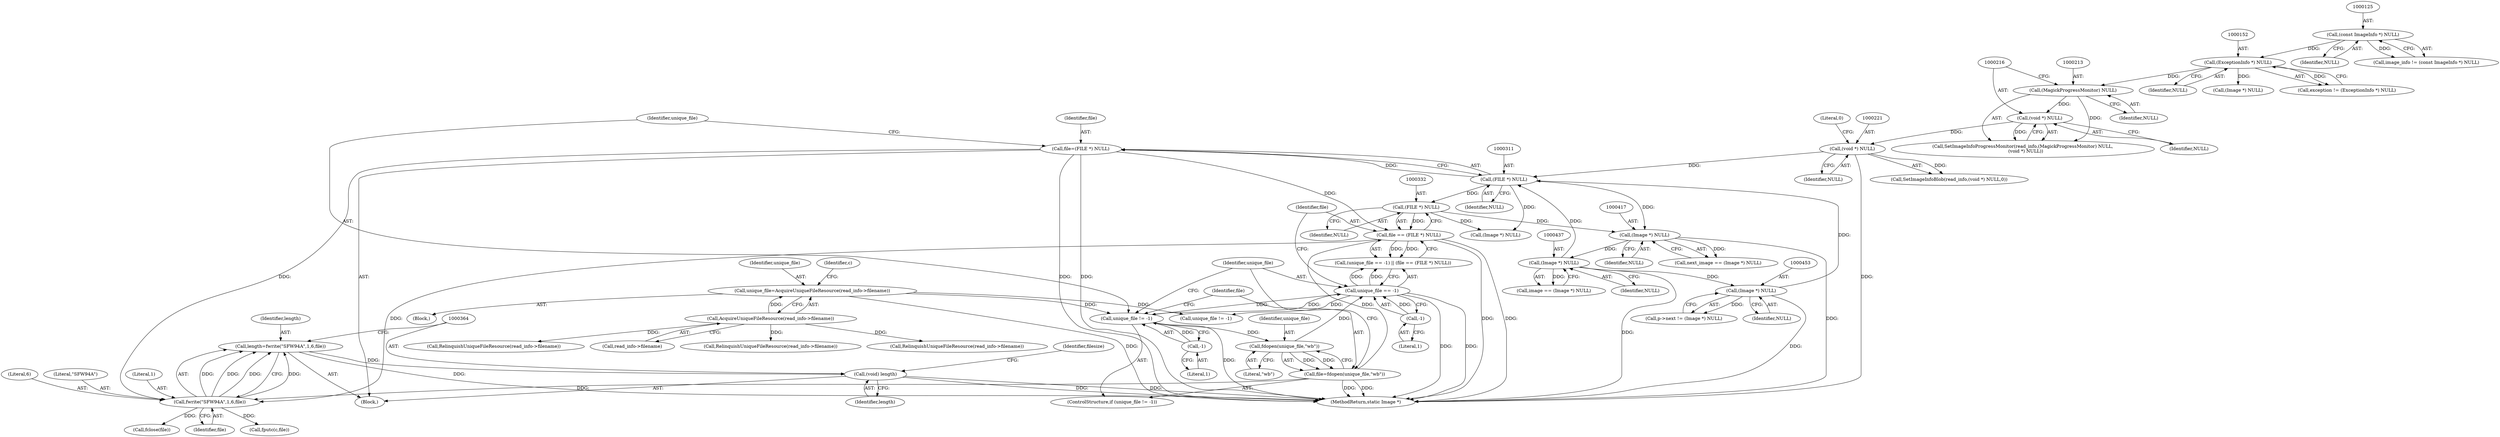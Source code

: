 digraph "0_ImageMagick_ecc03a2518c2b7dd375fde3a040fdae0bdf6a521@API" {
"1000356" [label="(Call,length=fwrite(\"SFW94A\",1,6,file))"];
"1000358" [label="(Call,fwrite(\"SFW94A\",1,6,file))"];
"1000308" [label="(Call,file=(FILE *) NULL)"];
"1000310" [label="(Call,(FILE *) NULL)"];
"1000436" [label="(Call,(Image *) NULL)"];
"1000416" [label="(Call,(Image *) NULL)"];
"1000331" [label="(Call,(FILE *) NULL)"];
"1000220" [label="(Call,(void *) NULL)"];
"1000215" [label="(Call,(void *) NULL)"];
"1000212" [label="(Call,(MagickProgressMonitor) NULL)"];
"1000151" [label="(Call,(ExceptionInfo *) NULL)"];
"1000124" [label="(Call,(const ImageInfo *) NULL)"];
"1000452" [label="(Call,(Image *) NULL)"];
"1000318" [label="(Call,file=fdopen(unique_file,\"wb\"))"];
"1000320" [label="(Call,fdopen(unique_file,\"wb\"))"];
"1000314" [label="(Call,unique_file != -1)"];
"1000325" [label="(Call,unique_file == -1)"];
"1000327" [label="(Call,-1)"];
"1000224" [label="(Call,unique_file=AcquireUniqueFileResource(read_info->filename))"];
"1000226" [label="(Call,AcquireUniqueFileResource(read_info->filename))"];
"1000316" [label="(Call,-1)"];
"1000329" [label="(Call,file == (FILE *) NULL)"];
"1000363" [label="(Call,(void) length)"];
"1000224" [label="(Call,unique_file=AcquireUniqueFileResource(read_info->filename))"];
"1000361" [label="(Literal,6)"];
"1000227" [label="(Call,read_info->filename)"];
"1000330" [label="(Identifier,file)"];
"1000124" [label="(Call,(const ImageInfo *) NULL)"];
"1000452" [label="(Call,(Image *) NULL)"];
"1000438" [label="(Identifier,NULL)"];
"1000226" [label="(Call,AcquireUniqueFileResource(read_info->filename))"];
"1000359" [label="(Literal,\"SFW94A\")"];
"1000321" [label="(Identifier,unique_file)"];
"1000329" [label="(Call,file == (FILE *) NULL)"];
"1000220" [label="(Call,(void *) NULL)"];
"1000524" [label="(Call,RelinquishUniqueFileResource(read_info->filename))"];
"1000436" [label="(Call,(Image *) NULL)"];
"1000218" [label="(Call,SetImageInfoBlob(read_info,(void *) NULL,0))"];
"1000454" [label="(Identifier,NULL)"];
"1000313" [label="(ControlStructure,if (unique_file != -1))"];
"1000324" [label="(Call,(unique_file == -1) || (file == (FILE *) NULL))"];
"1000210" [label="(Call,SetImageInfoProgressMonitor(read_info,(MagickProgressMonitor) NULL,\n    (void *) NULL))"];
"1000309" [label="(Identifier,file)"];
"1000416" [label="(Call,(Image *) NULL)"];
"1000320" [label="(Call,fdopen(unique_file,\"wb\"))"];
"1000367" [label="(Identifier,filesize)"];
"1000406" [label="(Call,fclose(file))"];
"1000314" [label="(Call,unique_file != -1)"];
"1000212" [label="(Call,(MagickProgressMonitor) NULL)"];
"1000333" [label="(Identifier,NULL)"];
"1000514" [label="(Call,unique_file != -1)"];
"1000337" [label="(Call,RelinquishUniqueFileResource(read_info->filename))"];
"1000357" [label="(Identifier,length)"];
"1000315" [label="(Identifier,unique_file)"];
"1000418" [label="(Identifier,NULL)"];
"1000217" [label="(Identifier,NULL)"];
"1000214" [label="(Identifier,NULL)"];
"1000327" [label="(Call,-1)"];
"1000234" [label="(Identifier,c)"];
"1000126" [label="(Identifier,NULL)"];
"1000365" [label="(Identifier,length)"];
"1000566" [label="(MethodReturn,static Image *)"];
"1000328" [label="(Literal,1)"];
"1000363" [label="(Call,(void) length)"];
"1000318" [label="(Call,file=fdopen(unique_file,\"wb\"))"];
"1000317" [label="(Literal,1)"];
"1000301" [label="(Call,RelinquishUniqueFileResource(read_info->filename))"];
"1000106" [label="(Block,)"];
"1000356" [label="(Call,length=fwrite(\"SFW94A\",1,6,file))"];
"1000358" [label="(Call,fwrite(\"SFW94A\",1,6,file))"];
"1000231" [label="(Block,)"];
"1000326" [label="(Identifier,unique_file)"];
"1000215" [label="(Call,(void *) NULL)"];
"1000331" [label="(Call,(FILE *) NULL)"];
"1000319" [label="(Identifier,file)"];
"1000362" [label="(Identifier,file)"];
"1000149" [label="(Call,exception != (ExceptionInfo *) NULL)"];
"1000312" [label="(Identifier,NULL)"];
"1000153" [label="(Identifier,NULL)"];
"1000223" [label="(Literal,0)"];
"1000325" [label="(Call,unique_file == -1)"];
"1000434" [label="(Call,image == (Image *) NULL)"];
"1000122" [label="(Call,image_info != (const ImageInfo *) NULL)"];
"1000360" [label="(Literal,1)"];
"1000308" [label="(Call,file=(FILE *) NULL)"];
"1000401" [label="(Call,fputc(c,file))"];
"1000448" [label="(Call,p->next != (Image *) NULL)"];
"1000353" [label="(Call,(Image *) NULL)"];
"1000179" [label="(Call,(Image *) NULL)"];
"1000322" [label="(Literal,\"wb\")"];
"1000225" [label="(Identifier,unique_file)"];
"1000222" [label="(Identifier,NULL)"];
"1000316" [label="(Call,-1)"];
"1000151" [label="(Call,(ExceptionInfo *) NULL)"];
"1000310" [label="(Call,(FILE *) NULL)"];
"1000414" [label="(Call,next_image == (Image *) NULL)"];
"1000356" -> "1000231"  [label="AST: "];
"1000356" -> "1000358"  [label="CFG: "];
"1000357" -> "1000356"  [label="AST: "];
"1000358" -> "1000356"  [label="AST: "];
"1000364" -> "1000356"  [label="CFG: "];
"1000356" -> "1000566"  [label="DDG: "];
"1000358" -> "1000356"  [label="DDG: "];
"1000358" -> "1000356"  [label="DDG: "];
"1000358" -> "1000356"  [label="DDG: "];
"1000358" -> "1000356"  [label="DDG: "];
"1000356" -> "1000363"  [label="DDG: "];
"1000358" -> "1000362"  [label="CFG: "];
"1000359" -> "1000358"  [label="AST: "];
"1000360" -> "1000358"  [label="AST: "];
"1000361" -> "1000358"  [label="AST: "];
"1000362" -> "1000358"  [label="AST: "];
"1000308" -> "1000358"  [label="DDG: "];
"1000318" -> "1000358"  [label="DDG: "];
"1000329" -> "1000358"  [label="DDG: "];
"1000358" -> "1000401"  [label="DDG: "];
"1000358" -> "1000406"  [label="DDG: "];
"1000308" -> "1000231"  [label="AST: "];
"1000308" -> "1000310"  [label="CFG: "];
"1000309" -> "1000308"  [label="AST: "];
"1000310" -> "1000308"  [label="AST: "];
"1000315" -> "1000308"  [label="CFG: "];
"1000308" -> "1000566"  [label="DDG: "];
"1000308" -> "1000566"  [label="DDG: "];
"1000310" -> "1000308"  [label="DDG: "];
"1000308" -> "1000329"  [label="DDG: "];
"1000310" -> "1000312"  [label="CFG: "];
"1000311" -> "1000310"  [label="AST: "];
"1000312" -> "1000310"  [label="AST: "];
"1000436" -> "1000310"  [label="DDG: "];
"1000220" -> "1000310"  [label="DDG: "];
"1000452" -> "1000310"  [label="DDG: "];
"1000310" -> "1000331"  [label="DDG: "];
"1000310" -> "1000353"  [label="DDG: "];
"1000310" -> "1000416"  [label="DDG: "];
"1000436" -> "1000434"  [label="AST: "];
"1000436" -> "1000438"  [label="CFG: "];
"1000437" -> "1000436"  [label="AST: "];
"1000438" -> "1000436"  [label="AST: "];
"1000434" -> "1000436"  [label="CFG: "];
"1000436" -> "1000566"  [label="DDG: "];
"1000436" -> "1000434"  [label="DDG: "];
"1000416" -> "1000436"  [label="DDG: "];
"1000436" -> "1000452"  [label="DDG: "];
"1000416" -> "1000414"  [label="AST: "];
"1000416" -> "1000418"  [label="CFG: "];
"1000417" -> "1000416"  [label="AST: "];
"1000418" -> "1000416"  [label="AST: "];
"1000414" -> "1000416"  [label="CFG: "];
"1000416" -> "1000566"  [label="DDG: "];
"1000416" -> "1000414"  [label="DDG: "];
"1000331" -> "1000416"  [label="DDG: "];
"1000331" -> "1000329"  [label="AST: "];
"1000331" -> "1000333"  [label="CFG: "];
"1000332" -> "1000331"  [label="AST: "];
"1000333" -> "1000331"  [label="AST: "];
"1000329" -> "1000331"  [label="CFG: "];
"1000331" -> "1000329"  [label="DDG: "];
"1000331" -> "1000353"  [label="DDG: "];
"1000220" -> "1000218"  [label="AST: "];
"1000220" -> "1000222"  [label="CFG: "];
"1000221" -> "1000220"  [label="AST: "];
"1000222" -> "1000220"  [label="AST: "];
"1000223" -> "1000220"  [label="CFG: "];
"1000220" -> "1000566"  [label="DDG: "];
"1000220" -> "1000218"  [label="DDG: "];
"1000215" -> "1000220"  [label="DDG: "];
"1000215" -> "1000210"  [label="AST: "];
"1000215" -> "1000217"  [label="CFG: "];
"1000216" -> "1000215"  [label="AST: "];
"1000217" -> "1000215"  [label="AST: "];
"1000210" -> "1000215"  [label="CFG: "];
"1000215" -> "1000210"  [label="DDG: "];
"1000212" -> "1000215"  [label="DDG: "];
"1000212" -> "1000210"  [label="AST: "];
"1000212" -> "1000214"  [label="CFG: "];
"1000213" -> "1000212"  [label="AST: "];
"1000214" -> "1000212"  [label="AST: "];
"1000216" -> "1000212"  [label="CFG: "];
"1000212" -> "1000210"  [label="DDG: "];
"1000151" -> "1000212"  [label="DDG: "];
"1000151" -> "1000149"  [label="AST: "];
"1000151" -> "1000153"  [label="CFG: "];
"1000152" -> "1000151"  [label="AST: "];
"1000153" -> "1000151"  [label="AST: "];
"1000149" -> "1000151"  [label="CFG: "];
"1000151" -> "1000149"  [label="DDG: "];
"1000124" -> "1000151"  [label="DDG: "];
"1000151" -> "1000179"  [label="DDG: "];
"1000124" -> "1000122"  [label="AST: "];
"1000124" -> "1000126"  [label="CFG: "];
"1000125" -> "1000124"  [label="AST: "];
"1000126" -> "1000124"  [label="AST: "];
"1000122" -> "1000124"  [label="CFG: "];
"1000124" -> "1000122"  [label="DDG: "];
"1000452" -> "1000448"  [label="AST: "];
"1000452" -> "1000454"  [label="CFG: "];
"1000453" -> "1000452"  [label="AST: "];
"1000454" -> "1000452"  [label="AST: "];
"1000448" -> "1000452"  [label="CFG: "];
"1000452" -> "1000566"  [label="DDG: "];
"1000452" -> "1000448"  [label="DDG: "];
"1000318" -> "1000313"  [label="AST: "];
"1000318" -> "1000320"  [label="CFG: "];
"1000319" -> "1000318"  [label="AST: "];
"1000320" -> "1000318"  [label="AST: "];
"1000326" -> "1000318"  [label="CFG: "];
"1000318" -> "1000566"  [label="DDG: "];
"1000318" -> "1000566"  [label="DDG: "];
"1000320" -> "1000318"  [label="DDG: "];
"1000320" -> "1000318"  [label="DDG: "];
"1000318" -> "1000329"  [label="DDG: "];
"1000320" -> "1000322"  [label="CFG: "];
"1000321" -> "1000320"  [label="AST: "];
"1000322" -> "1000320"  [label="AST: "];
"1000314" -> "1000320"  [label="DDG: "];
"1000320" -> "1000325"  [label="DDG: "];
"1000314" -> "1000313"  [label="AST: "];
"1000314" -> "1000316"  [label="CFG: "];
"1000315" -> "1000314"  [label="AST: "];
"1000316" -> "1000314"  [label="AST: "];
"1000319" -> "1000314"  [label="CFG: "];
"1000326" -> "1000314"  [label="CFG: "];
"1000314" -> "1000566"  [label="DDG: "];
"1000325" -> "1000314"  [label="DDG: "];
"1000224" -> "1000314"  [label="DDG: "];
"1000316" -> "1000314"  [label="DDG: "];
"1000314" -> "1000325"  [label="DDG: "];
"1000325" -> "1000324"  [label="AST: "];
"1000325" -> "1000327"  [label="CFG: "];
"1000326" -> "1000325"  [label="AST: "];
"1000327" -> "1000325"  [label="AST: "];
"1000330" -> "1000325"  [label="CFG: "];
"1000324" -> "1000325"  [label="CFG: "];
"1000325" -> "1000566"  [label="DDG: "];
"1000325" -> "1000566"  [label="DDG: "];
"1000325" -> "1000324"  [label="DDG: "];
"1000325" -> "1000324"  [label="DDG: "];
"1000327" -> "1000325"  [label="DDG: "];
"1000325" -> "1000514"  [label="DDG: "];
"1000327" -> "1000328"  [label="CFG: "];
"1000328" -> "1000327"  [label="AST: "];
"1000224" -> "1000106"  [label="AST: "];
"1000224" -> "1000226"  [label="CFG: "];
"1000225" -> "1000224"  [label="AST: "];
"1000226" -> "1000224"  [label="AST: "];
"1000234" -> "1000224"  [label="CFG: "];
"1000224" -> "1000566"  [label="DDG: "];
"1000226" -> "1000224"  [label="DDG: "];
"1000224" -> "1000514"  [label="DDG: "];
"1000226" -> "1000227"  [label="CFG: "];
"1000227" -> "1000226"  [label="AST: "];
"1000226" -> "1000301"  [label="DDG: "];
"1000226" -> "1000337"  [label="DDG: "];
"1000226" -> "1000524"  [label="DDG: "];
"1000316" -> "1000317"  [label="CFG: "];
"1000317" -> "1000316"  [label="AST: "];
"1000329" -> "1000324"  [label="AST: "];
"1000330" -> "1000329"  [label="AST: "];
"1000324" -> "1000329"  [label="CFG: "];
"1000329" -> "1000566"  [label="DDG: "];
"1000329" -> "1000566"  [label="DDG: "];
"1000329" -> "1000324"  [label="DDG: "];
"1000329" -> "1000324"  [label="DDG: "];
"1000363" -> "1000231"  [label="AST: "];
"1000363" -> "1000365"  [label="CFG: "];
"1000364" -> "1000363"  [label="AST: "];
"1000365" -> "1000363"  [label="AST: "];
"1000367" -> "1000363"  [label="CFG: "];
"1000363" -> "1000566"  [label="DDG: "];
"1000363" -> "1000566"  [label="DDG: "];
}
